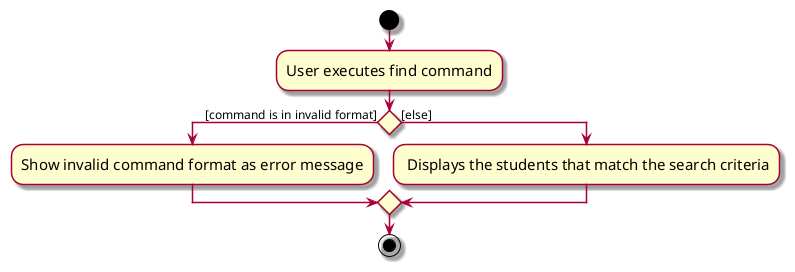 @startuml
skin rose
skinparam ActivityFontSize 15
skinparam ArrowFontSize 12
start
:User executes find command;

if () then ([command is in invalid format])
    :Show invalid command format as error message;


else ([else])
    : Displays the students that match the search criteria;
endif
stop


@enduml
